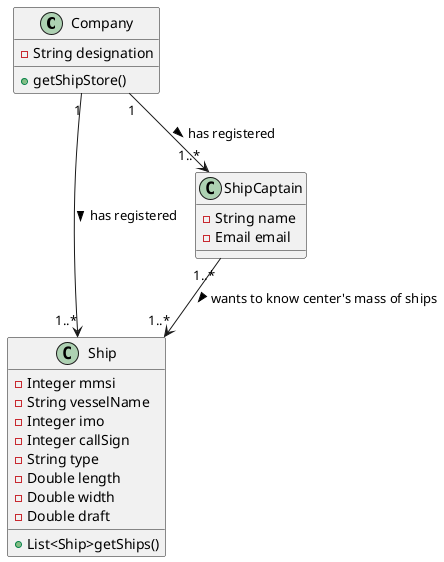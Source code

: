 @startuml
'https://plantuml.com/class-diagram

class Company {
  -String designation
  +getShipStore()
}

class Ship {
    -Integer mmsi
    -String vesselName
    -Integer imo
    -Integer callSign
    -String type
    -Double length
    -Double width
    -Double draft
    +List<Ship>getShips()
}

class ShipCaptain{
    -String name
    -Email email
}

Company "1" --> "1..*"Ship : has registered >
Company "1" --> "1..*" ShipCaptain : has registered >
ShipCaptain "1..*" --> "1..*" Ship : wants to know center's mass of ships >

@enduml